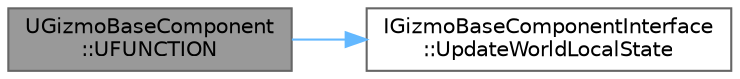 digraph "UGizmoBaseComponent::UFUNCTION"
{
 // INTERACTIVE_SVG=YES
 // LATEX_PDF_SIZE
  bgcolor="transparent";
  edge [fontname=Helvetica,fontsize=10,labelfontname=Helvetica,labelfontsize=10];
  node [fontname=Helvetica,fontsize=10,shape=box,height=0.2,width=0.4];
  rankdir="LR";
  Node1 [id="Node000001",label="UGizmoBaseComponent\l::UFUNCTION",height=0.2,width=0.4,color="gray40", fillcolor="grey60", style="filled", fontcolor="black",tooltip=" "];
  Node1 -> Node2 [id="edge1_Node000001_Node000002",color="steelblue1",style="solid",tooltip=" "];
  Node2 [id="Node000002",label="IGizmoBaseComponentInterface\l::UpdateWorldLocalState",height=0.2,width=0.4,color="grey40", fillcolor="white", style="filled",URL="$d4/db3/classIGizmoBaseComponentInterface.html#ad31f45d205aec781a4cf93215e7b8b66",tooltip=" "];
}
